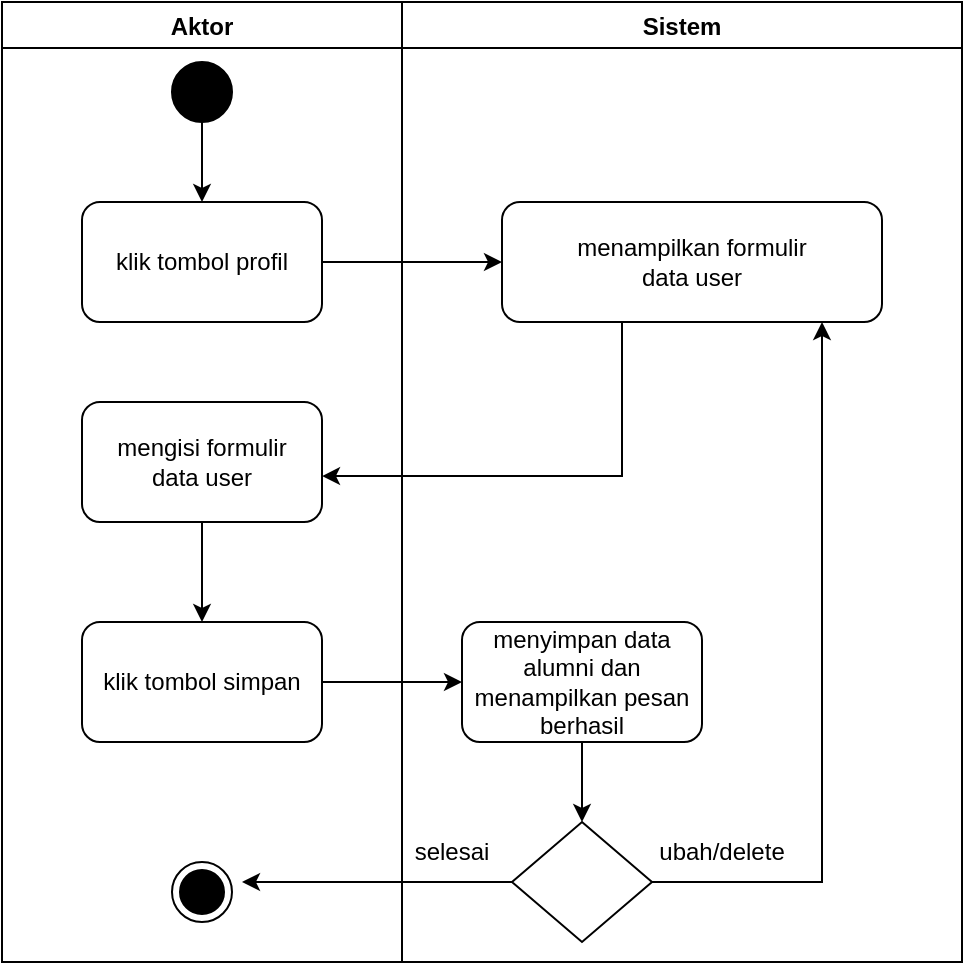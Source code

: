 <mxfile version="20.0.3" type="github">
  <diagram id="B0pDWvKyzd3ZYbL9IA_-" name="Page-1">
    <mxGraphModel dx="862" dy="482" grid="1" gridSize="10" guides="1" tooltips="1" connect="1" arrows="1" fold="1" page="1" pageScale="1" pageWidth="850" pageHeight="1100" math="0" shadow="0">
      <root>
        <mxCell id="0" />
        <mxCell id="1" parent="0" />
        <mxCell id="LGS9LyqBG27drJKCAmqM-1" value="Aktor" style="swimlane;" parent="1" vertex="1">
          <mxGeometry x="190" y="40" width="200" height="480" as="geometry" />
        </mxCell>
        <mxCell id="LGS9LyqBG27drJKCAmqM-9" value="" style="edgeStyle=orthogonalEdgeStyle;rounded=0;orthogonalLoop=1;jettySize=auto;html=1;" parent="LGS9LyqBG27drJKCAmqM-1" source="LGS9LyqBG27drJKCAmqM-3" target="LGS9LyqBG27drJKCAmqM-4" edge="1">
          <mxGeometry relative="1" as="geometry" />
        </mxCell>
        <mxCell id="LGS9LyqBG27drJKCAmqM-3" value="" style="ellipse;whiteSpace=wrap;html=1;aspect=fixed;fillColor=#000000;" parent="LGS9LyqBG27drJKCAmqM-1" vertex="1">
          <mxGeometry x="85" y="30" width="30" height="30" as="geometry" />
        </mxCell>
        <mxCell id="LGS9LyqBG27drJKCAmqM-4" value="klik tombol profil" style="rounded=1;whiteSpace=wrap;html=1;" parent="LGS9LyqBG27drJKCAmqM-1" vertex="1">
          <mxGeometry x="40" y="100" width="120" height="60" as="geometry" />
        </mxCell>
        <mxCell id="LGS9LyqBG27drJKCAmqM-15" value="" style="edgeStyle=orthogonalEdgeStyle;rounded=0;orthogonalLoop=1;jettySize=auto;html=1;" parent="LGS9LyqBG27drJKCAmqM-1" source="LGS9LyqBG27drJKCAmqM-6" target="LGS9LyqBG27drJKCAmqM-7" edge="1">
          <mxGeometry relative="1" as="geometry" />
        </mxCell>
        <mxCell id="LGS9LyqBG27drJKCAmqM-6" value="mengisi formulir&lt;br&gt;data user" style="rounded=1;whiteSpace=wrap;html=1;" parent="LGS9LyqBG27drJKCAmqM-1" vertex="1">
          <mxGeometry x="40" y="200" width="120" height="60" as="geometry" />
        </mxCell>
        <mxCell id="LGS9LyqBG27drJKCAmqM-7" value="klik tombol simpan" style="rounded=1;whiteSpace=wrap;html=1;" parent="LGS9LyqBG27drJKCAmqM-1" vertex="1">
          <mxGeometry x="40" y="310" width="120" height="60" as="geometry" />
        </mxCell>
        <mxCell id="LGS9LyqBG27drJKCAmqM-17" value="" style="ellipse;html=1;shape=endState;fillColor=#000000;strokeColor=#000000;" parent="LGS9LyqBG27drJKCAmqM-1" vertex="1">
          <mxGeometry x="85" y="430" width="30" height="30" as="geometry" />
        </mxCell>
        <mxCell id="LGS9LyqBG27drJKCAmqM-2" value="Sistem" style="swimlane;" parent="1" vertex="1">
          <mxGeometry x="390" y="40" width="280" height="480" as="geometry" />
        </mxCell>
        <mxCell id="LGS9LyqBG27drJKCAmqM-5" value="menampilkan formulir&lt;br&gt;data user" style="rounded=1;whiteSpace=wrap;html=1;" parent="LGS9LyqBG27drJKCAmqM-2" vertex="1">
          <mxGeometry x="50" y="100" width="190" height="60" as="geometry" />
        </mxCell>
        <mxCell id="x_fikDnCQs-BjiSfgKJP-2" value="" style="edgeStyle=orthogonalEdgeStyle;rounded=0;orthogonalLoop=1;jettySize=auto;html=1;" edge="1" parent="LGS9LyqBG27drJKCAmqM-2" source="LGS9LyqBG27drJKCAmqM-8" target="x_fikDnCQs-BjiSfgKJP-1">
          <mxGeometry relative="1" as="geometry" />
        </mxCell>
        <mxCell id="LGS9LyqBG27drJKCAmqM-8" value="menyimpan data alumni dan menampilkan pesan berhasil" style="rounded=1;whiteSpace=wrap;html=1;" parent="LGS9LyqBG27drJKCAmqM-2" vertex="1">
          <mxGeometry x="30" y="310" width="120" height="60" as="geometry" />
        </mxCell>
        <mxCell id="x_fikDnCQs-BjiSfgKJP-4" value="" style="edgeStyle=orthogonalEdgeStyle;rounded=0;orthogonalLoop=1;jettySize=auto;html=1;" edge="1" parent="LGS9LyqBG27drJKCAmqM-2" source="x_fikDnCQs-BjiSfgKJP-1">
          <mxGeometry relative="1" as="geometry">
            <mxPoint x="210" y="160" as="targetPoint" />
            <Array as="points">
              <mxPoint x="210" y="440" />
              <mxPoint x="210" y="160" />
            </Array>
          </mxGeometry>
        </mxCell>
        <mxCell id="x_fikDnCQs-BjiSfgKJP-1" value="" style="rhombus;whiteSpace=wrap;html=1;" vertex="1" parent="LGS9LyqBG27drJKCAmqM-2">
          <mxGeometry x="55" y="410" width="70" height="60" as="geometry" />
        </mxCell>
        <mxCell id="x_fikDnCQs-BjiSfgKJP-7" value="selesai" style="text;html=1;strokeColor=none;fillColor=none;align=center;verticalAlign=middle;whiteSpace=wrap;rounded=0;" vertex="1" parent="LGS9LyqBG27drJKCAmqM-2">
          <mxGeometry x="-5" y="410" width="60" height="30" as="geometry" />
        </mxCell>
        <mxCell id="x_fikDnCQs-BjiSfgKJP-8" value="ubah/delete" style="text;html=1;strokeColor=none;fillColor=none;align=center;verticalAlign=middle;whiteSpace=wrap;rounded=0;" vertex="1" parent="LGS9LyqBG27drJKCAmqM-2">
          <mxGeometry x="130" y="410" width="60" height="30" as="geometry" />
        </mxCell>
        <mxCell id="LGS9LyqBG27drJKCAmqM-10" value="" style="edgeStyle=orthogonalEdgeStyle;rounded=0;orthogonalLoop=1;jettySize=auto;html=1;" parent="1" source="LGS9LyqBG27drJKCAmqM-4" target="LGS9LyqBG27drJKCAmqM-5" edge="1">
          <mxGeometry relative="1" as="geometry" />
        </mxCell>
        <mxCell id="LGS9LyqBG27drJKCAmqM-12" value="" style="edgeStyle=orthogonalEdgeStyle;rounded=0;orthogonalLoop=1;jettySize=auto;html=1;entryX=1;entryY=0.617;entryDx=0;entryDy=0;entryPerimeter=0;" parent="1" source="LGS9LyqBG27drJKCAmqM-5" target="LGS9LyqBG27drJKCAmqM-6" edge="1">
          <mxGeometry relative="1" as="geometry">
            <mxPoint x="500" y="280" as="targetPoint" />
            <Array as="points">
              <mxPoint x="500" y="277" />
            </Array>
          </mxGeometry>
        </mxCell>
        <mxCell id="LGS9LyqBG27drJKCAmqM-16" value="" style="edgeStyle=orthogonalEdgeStyle;rounded=0;orthogonalLoop=1;jettySize=auto;html=1;" parent="1" source="LGS9LyqBG27drJKCAmqM-7" target="LGS9LyqBG27drJKCAmqM-8" edge="1">
          <mxGeometry relative="1" as="geometry" />
        </mxCell>
        <mxCell id="x_fikDnCQs-BjiSfgKJP-6" value="" style="edgeStyle=orthogonalEdgeStyle;rounded=0;orthogonalLoop=1;jettySize=auto;html=1;" edge="1" parent="1" source="x_fikDnCQs-BjiSfgKJP-1">
          <mxGeometry relative="1" as="geometry">
            <mxPoint x="310" y="480" as="targetPoint" />
          </mxGeometry>
        </mxCell>
      </root>
    </mxGraphModel>
  </diagram>
</mxfile>
